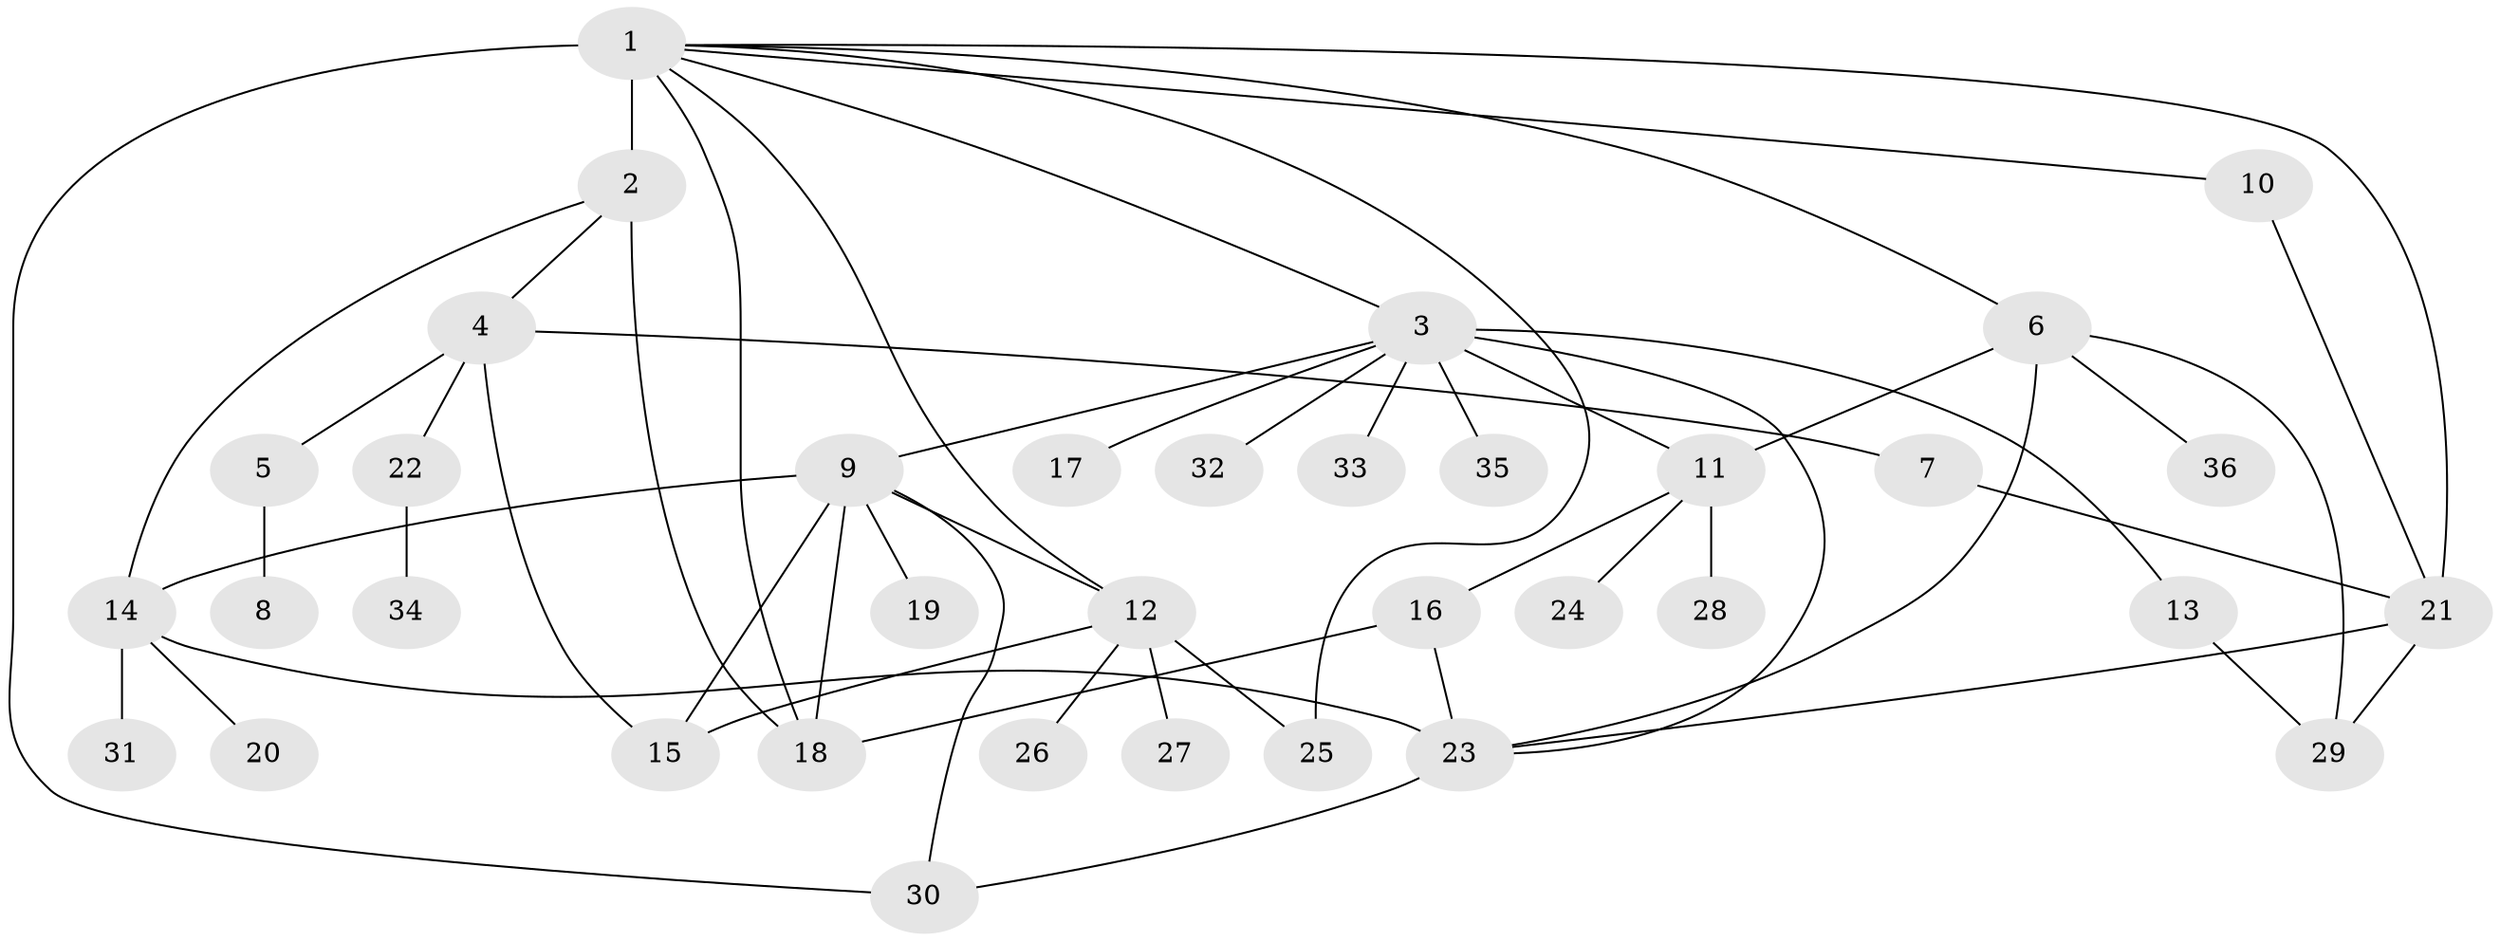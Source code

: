 // original degree distribution, {20: 0.014084507042253521, 3: 0.16901408450704225, 12: 0.014084507042253521, 7: 0.028169014084507043, 2: 0.1267605633802817, 1: 0.5211267605633803, 6: 0.028169014084507043, 8: 0.04225352112676056, 5: 0.014084507042253521, 4: 0.04225352112676056}
// Generated by graph-tools (version 1.1) at 2025/35/03/09/25 02:35:23]
// undirected, 36 vertices, 54 edges
graph export_dot {
graph [start="1"]
  node [color=gray90,style=filled];
  1;
  2;
  3;
  4;
  5;
  6;
  7;
  8;
  9;
  10;
  11;
  12;
  13;
  14;
  15;
  16;
  17;
  18;
  19;
  20;
  21;
  22;
  23;
  24;
  25;
  26;
  27;
  28;
  29;
  30;
  31;
  32;
  33;
  34;
  35;
  36;
  1 -- 2 [weight=8.0];
  1 -- 3 [weight=1.0];
  1 -- 6 [weight=1.0];
  1 -- 10 [weight=1.0];
  1 -- 12 [weight=2.0];
  1 -- 18 [weight=1.0];
  1 -- 21 [weight=1.0];
  1 -- 25 [weight=1.0];
  1 -- 30 [weight=1.0];
  2 -- 4 [weight=1.0];
  2 -- 14 [weight=1.0];
  2 -- 18 [weight=1.0];
  3 -- 9 [weight=1.0];
  3 -- 11 [weight=1.0];
  3 -- 13 [weight=1.0];
  3 -- 17 [weight=1.0];
  3 -- 23 [weight=2.0];
  3 -- 32 [weight=1.0];
  3 -- 33 [weight=1.0];
  3 -- 35 [weight=1.0];
  4 -- 5 [weight=1.0];
  4 -- 7 [weight=1.0];
  4 -- 15 [weight=1.0];
  4 -- 22 [weight=1.0];
  5 -- 8 [weight=1.0];
  6 -- 11 [weight=1.0];
  6 -- 23 [weight=1.0];
  6 -- 29 [weight=1.0];
  6 -- 36 [weight=1.0];
  7 -- 21 [weight=1.0];
  9 -- 12 [weight=1.0];
  9 -- 14 [weight=1.0];
  9 -- 15 [weight=1.0];
  9 -- 18 [weight=1.0];
  9 -- 19 [weight=1.0];
  9 -- 30 [weight=1.0];
  10 -- 21 [weight=1.0];
  11 -- 16 [weight=1.0];
  11 -- 24 [weight=1.0];
  11 -- 28 [weight=1.0];
  12 -- 15 [weight=1.0];
  12 -- 25 [weight=1.0];
  12 -- 26 [weight=1.0];
  12 -- 27 [weight=1.0];
  13 -- 29 [weight=1.0];
  14 -- 20 [weight=1.0];
  14 -- 23 [weight=1.0];
  14 -- 31 [weight=1.0];
  16 -- 18 [weight=1.0];
  16 -- 23 [weight=5.0];
  21 -- 23 [weight=1.0];
  21 -- 29 [weight=1.0];
  22 -- 34 [weight=1.0];
  23 -- 30 [weight=1.0];
}
